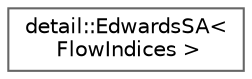 digraph "Graphical Class Hierarchy"
{
 // LATEX_PDF_SIZE
  bgcolor="transparent";
  edge [fontname=Helvetica,fontsize=10,labelfontname=Helvetica,labelfontsize=10];
  node [fontname=Helvetica,fontsize=10,shape=box,height=0.2,width=0.4];
  rankdir="LR";
  Node0 [id="Node000000",label="detail::EdwardsSA\<\l FlowIndices \>",height=0.2,width=0.4,color="grey40", fillcolor="white", style="filled",URL="$structdetail_1_1EdwardsSA.html",tooltip=" "];
}
